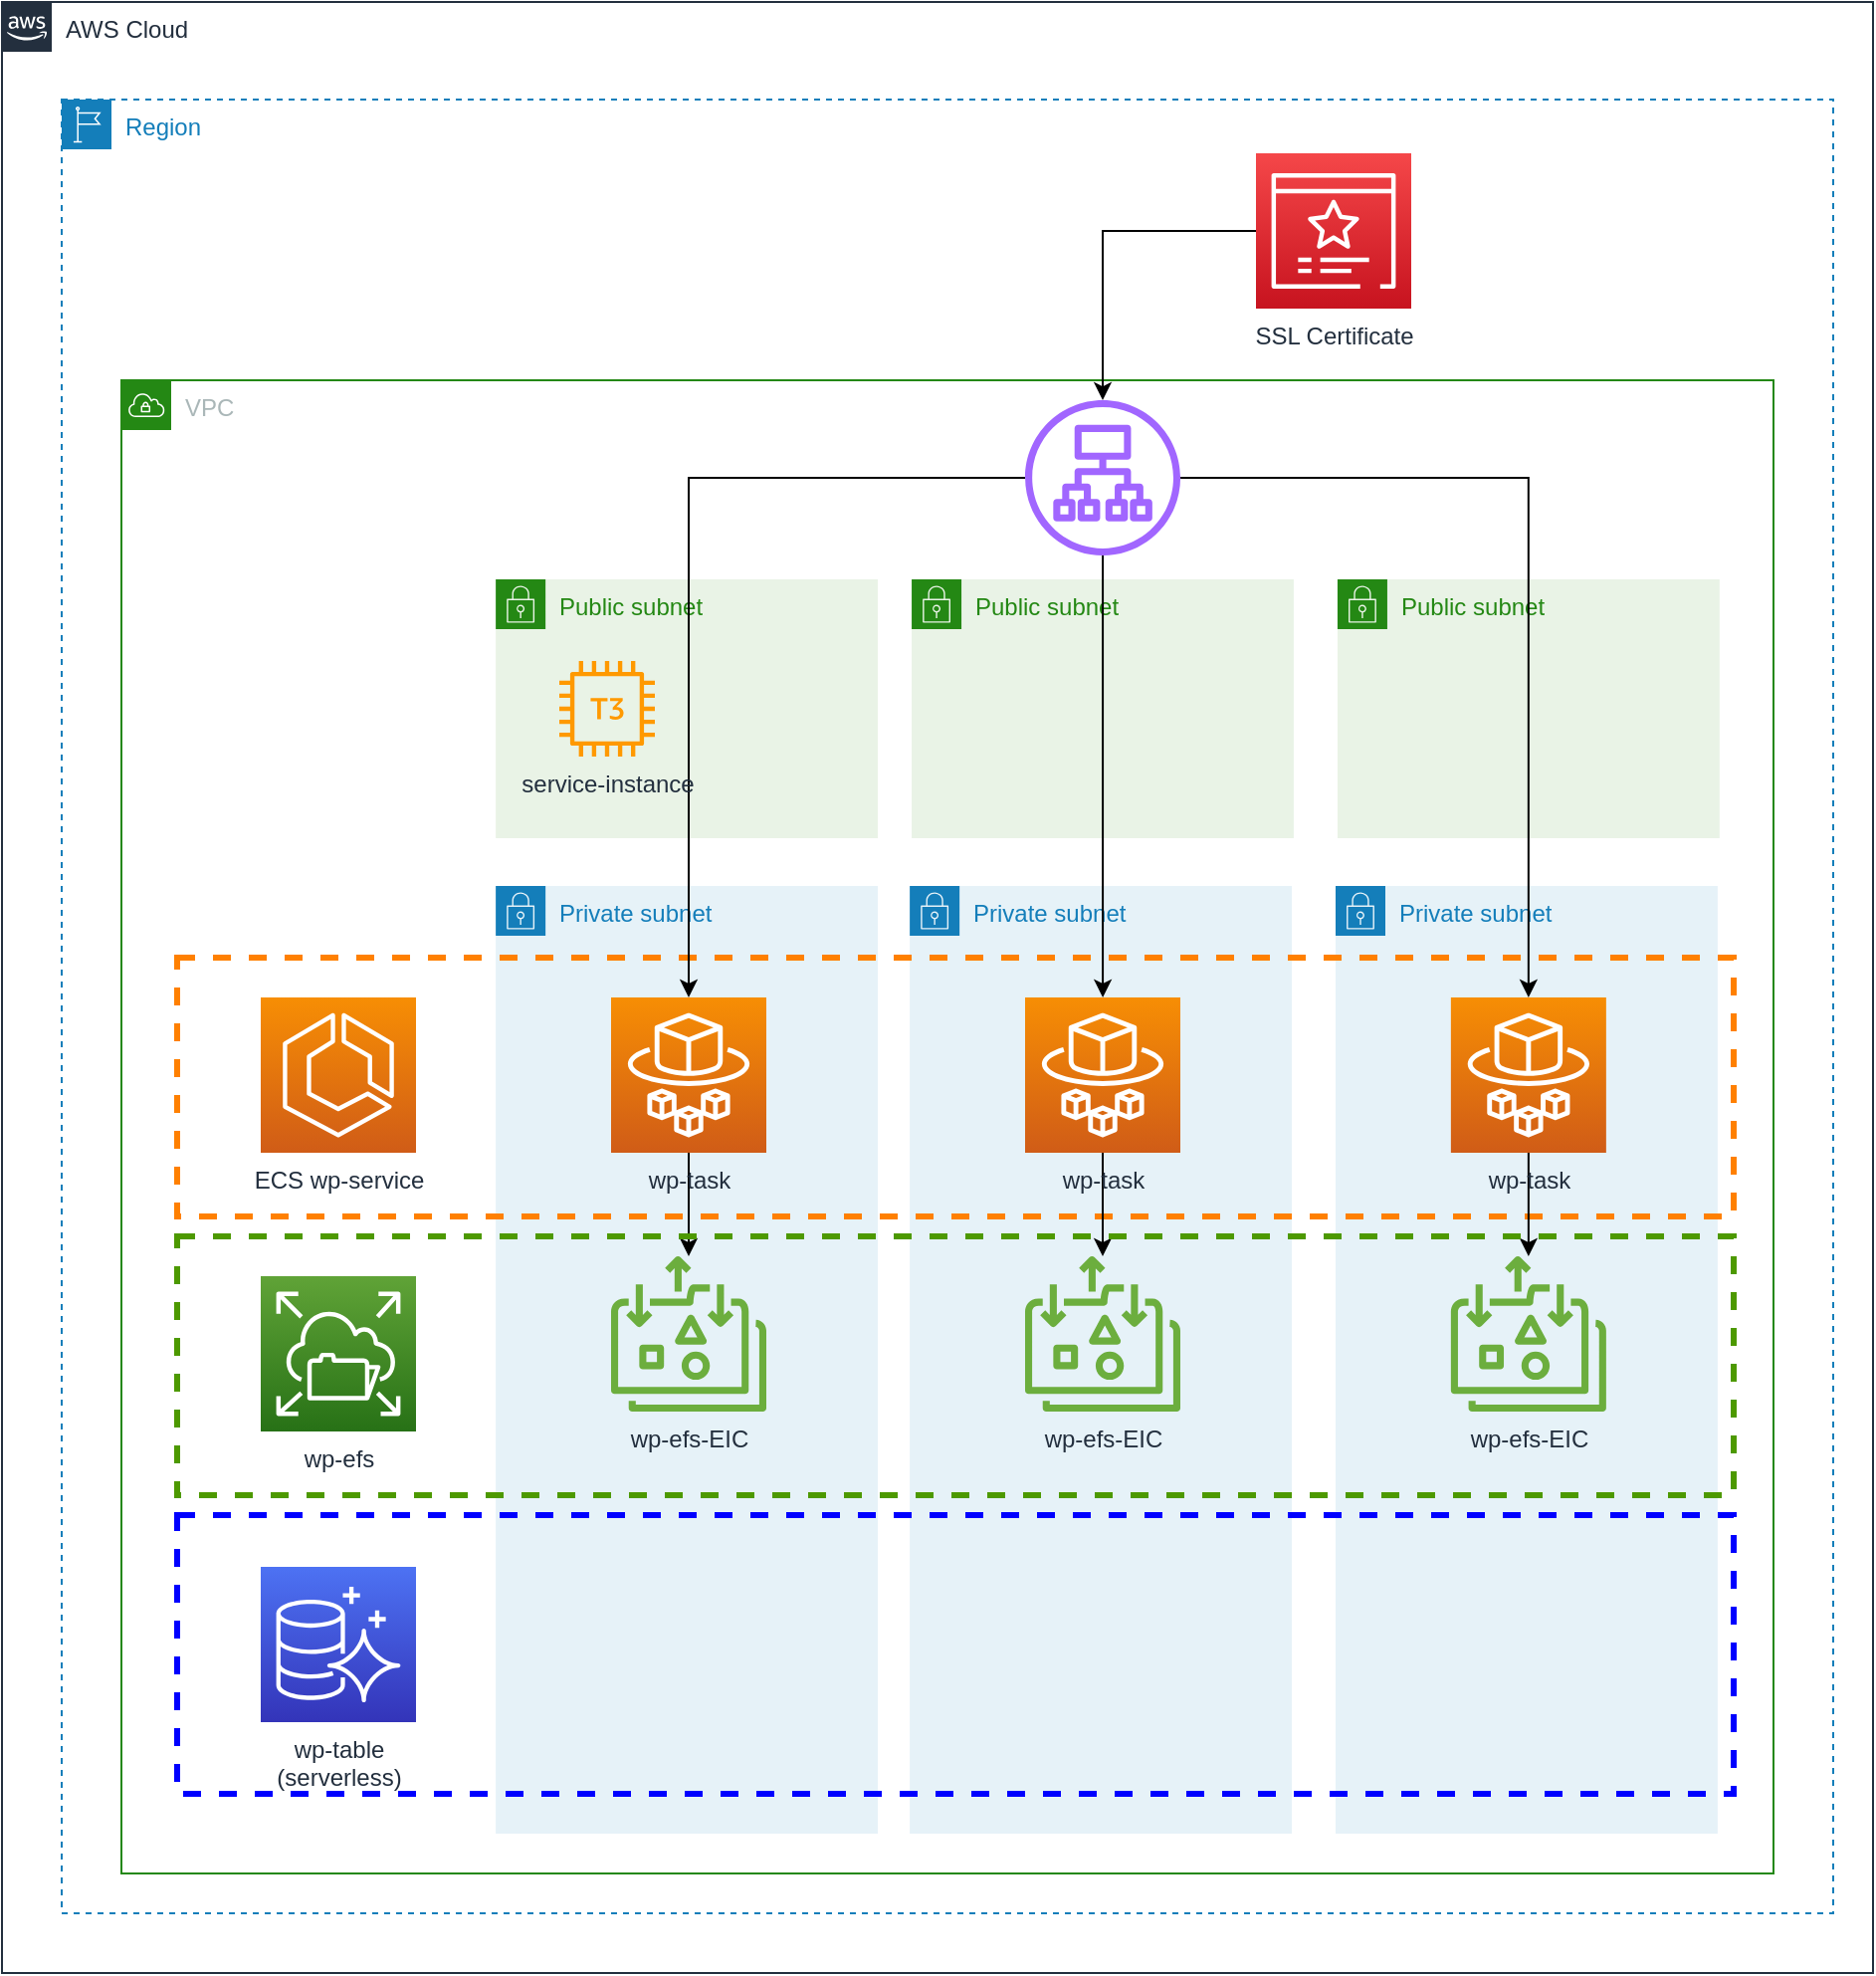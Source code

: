 <mxfile version="15.6.8" type="device"><diagram id="GF-QRkDx00suhLW93_ej" name="Page-1"><mxGraphModel dx="1351" dy="764" grid="1" gridSize="10" guides="1" tooltips="1" connect="1" arrows="1" fold="1" page="1" pageScale="1" pageWidth="827" pageHeight="1169" math="0" shadow="0"><root><mxCell id="0"/><mxCell id="1" parent="0"/><mxCell id="haqV2WYAlYL9s3ILe3M4-1" value="AWS Cloud" style="points=[[0,0],[0.25,0],[0.5,0],[0.75,0],[1,0],[1,0.25],[1,0.5],[1,0.75],[1,1],[0.75,1],[0.5,1],[0.25,1],[0,1],[0,0.75],[0,0.5],[0,0.25]];outlineConnect=0;gradientColor=none;html=1;whiteSpace=wrap;fontSize=12;fontStyle=0;shape=mxgraph.aws4.group;grIcon=mxgraph.aws4.group_aws_cloud_alt;strokeColor=#232F3E;fillColor=none;verticalAlign=top;align=left;spacingLeft=30;fontColor=#232F3E;dashed=0;" vertex="1" parent="1"><mxGeometry x="340" y="470" width="940" height="990" as="geometry"/></mxCell><mxCell id="haqV2WYAlYL9s3ILe3M4-2" value="Region" style="points=[[0,0],[0.25,0],[0.5,0],[0.75,0],[1,0],[1,0.25],[1,0.5],[1,0.75],[1,1],[0.75,1],[0.5,1],[0.25,1],[0,1],[0,0.75],[0,0.5],[0,0.25]];outlineConnect=0;gradientColor=none;html=1;whiteSpace=wrap;fontSize=12;fontStyle=0;shape=mxgraph.aws4.group;grIcon=mxgraph.aws4.group_region;strokeColor=#147EBA;fillColor=none;verticalAlign=top;align=left;spacingLeft=30;fontColor=#147EBA;dashed=1;" vertex="1" parent="1"><mxGeometry x="370" y="519" width="890" height="911" as="geometry"/></mxCell><mxCell id="haqV2WYAlYL9s3ILe3M4-41" value="VPC" style="points=[[0,0],[0.25,0],[0.5,0],[0.75,0],[1,0],[1,0.25],[1,0.5],[1,0.75],[1,1],[0.75,1],[0.5,1],[0.25,1],[0,1],[0,0.75],[0,0.5],[0,0.25]];outlineConnect=0;gradientColor=none;html=1;whiteSpace=wrap;fontSize=12;fontStyle=0;shape=mxgraph.aws4.group;grIcon=mxgraph.aws4.group_vpc;strokeColor=#248814;fillColor=none;verticalAlign=top;align=left;spacingLeft=30;fontColor=#AAB7B8;dashed=0;" vertex="1" parent="1"><mxGeometry x="400" y="660" width="830" height="750" as="geometry"/></mxCell><mxCell id="haqV2WYAlYL9s3ILe3M4-31" value="Public subnet" style="points=[[0,0],[0.25,0],[0.5,0],[0.75,0],[1,0],[1,0.25],[1,0.5],[1,0.75],[1,1],[0.75,1],[0.5,1],[0.25,1],[0,1],[0,0.75],[0,0.5],[0,0.25]];outlineConnect=0;gradientColor=none;html=1;whiteSpace=wrap;fontSize=12;fontStyle=0;shape=mxgraph.aws4.group;grIcon=mxgraph.aws4.group_security_group;grStroke=0;strokeColor=#248814;fillColor=#E9F3E6;verticalAlign=top;align=left;spacingLeft=30;fontColor=#248814;dashed=0;" vertex="1" parent="1"><mxGeometry x="1010.97" y="760" width="191.93" height="130" as="geometry"/></mxCell><mxCell id="haqV2WYAlYL9s3ILe3M4-30" value="Public subnet" style="points=[[0,0],[0.25,0],[0.5,0],[0.75,0],[1,0],[1,0.25],[1,0.5],[1,0.75],[1,1],[0.75,1],[0.5,1],[0.25,1],[0,1],[0,0.75],[0,0.5],[0,0.25]];outlineConnect=0;gradientColor=none;html=1;whiteSpace=wrap;fontSize=12;fontStyle=0;shape=mxgraph.aws4.group;grIcon=mxgraph.aws4.group_security_group;grStroke=0;strokeColor=#248814;fillColor=#E9F3E6;verticalAlign=top;align=left;spacingLeft=30;fontColor=#248814;dashed=0;" vertex="1" parent="1"><mxGeometry x="797.03" y="760" width="191.93" height="130" as="geometry"/></mxCell><mxCell id="haqV2WYAlYL9s3ILe3M4-10" value="Public subnet" style="points=[[0,0],[0.25,0],[0.5,0],[0.75,0],[1,0],[1,0.25],[1,0.5],[1,0.75],[1,1],[0.75,1],[0.5,1],[0.25,1],[0,1],[0,0.75],[0,0.5],[0,0.25]];outlineConnect=0;gradientColor=none;html=1;whiteSpace=wrap;fontSize=12;fontStyle=0;shape=mxgraph.aws4.group;grIcon=mxgraph.aws4.group_security_group;grStroke=0;strokeColor=#248814;fillColor=#E9F3E6;verticalAlign=top;align=left;spacingLeft=30;fontColor=#248814;dashed=0;" vertex="1" parent="1"><mxGeometry x="588.07" y="760" width="191.93" height="130" as="geometry"/></mxCell><mxCell id="haqV2WYAlYL9s3ILe3M4-27" value="Private subnet" style="points=[[0,0],[0.25,0],[0.5,0],[0.75,0],[1,0],[1,0.25],[1,0.5],[1,0.75],[1,1],[0.75,1],[0.5,1],[0.25,1],[0,1],[0,0.75],[0,0.5],[0,0.25]];outlineConnect=0;gradientColor=none;html=1;whiteSpace=wrap;fontSize=12;fontStyle=0;shape=mxgraph.aws4.group;grIcon=mxgraph.aws4.group_security_group;grStroke=0;strokeColor=#147EBA;fillColor=#E6F2F8;verticalAlign=top;align=left;spacingLeft=30;fontColor=#147EBA;dashed=0;" vertex="1" parent="1"><mxGeometry x="1010" y="914" width="191.93" height="476" as="geometry"/></mxCell><mxCell id="haqV2WYAlYL9s3ILe3M4-21" value="Private subnet" style="points=[[0,0],[0.25,0],[0.5,0],[0.75,0],[1,0],[1,0.25],[1,0.5],[1,0.75],[1,1],[0.75,1],[0.5,1],[0.25,1],[0,1],[0,0.75],[0,0.5],[0,0.25]];outlineConnect=0;gradientColor=none;html=1;whiteSpace=wrap;fontSize=12;fontStyle=0;shape=mxgraph.aws4.group;grIcon=mxgraph.aws4.group_security_group;grStroke=0;strokeColor=#147EBA;fillColor=#E6F2F8;verticalAlign=top;align=left;spacingLeft=30;fontColor=#147EBA;dashed=0;" vertex="1" parent="1"><mxGeometry x="796.07" y="914" width="191.93" height="476" as="geometry"/></mxCell><mxCell id="haqV2WYAlYL9s3ILe3M4-13" value="Private subnet" style="points=[[0,0],[0.25,0],[0.5,0],[0.75,0],[1,0],[1,0.25],[1,0.5],[1,0.75],[1,1],[0.75,1],[0.5,1],[0.25,1],[0,1],[0,0.75],[0,0.5],[0,0.25]];outlineConnect=0;gradientColor=none;html=1;whiteSpace=wrap;fontSize=12;fontStyle=0;shape=mxgraph.aws4.group;grIcon=mxgraph.aws4.group_security_group;grStroke=0;strokeColor=#147EBA;fillColor=#E6F2F8;verticalAlign=top;align=left;spacingLeft=30;fontColor=#147EBA;dashed=0;" vertex="1" parent="1"><mxGeometry x="588.07" y="914" width="191.93" height="476" as="geometry"/></mxCell><mxCell id="haqV2WYAlYL9s3ILe3M4-37" value="" style="rounded=0;whiteSpace=wrap;html=1;fillColor=none;dashed=1;strokeWidth=3;strokeColor=#FF8000;" vertex="1" parent="1"><mxGeometry x="428" y="950" width="782" height="130" as="geometry"/></mxCell><mxCell id="haqV2WYAlYL9s3ILe3M4-43" style="edgeStyle=orthogonalEdgeStyle;rounded=0;orthogonalLoop=1;jettySize=auto;html=1;" edge="1" parent="1" source="haqV2WYAlYL9s3ILe3M4-4" target="haqV2WYAlYL9s3ILe3M4-7"><mxGeometry relative="1" as="geometry"/></mxCell><mxCell id="haqV2WYAlYL9s3ILe3M4-44" style="edgeStyle=orthogonalEdgeStyle;rounded=0;orthogonalLoop=1;jettySize=auto;html=1;entryX=0.5;entryY=0;entryDx=0;entryDy=0;entryPerimeter=0;" edge="1" parent="1" source="haqV2WYAlYL9s3ILe3M4-4" target="haqV2WYAlYL9s3ILe3M4-28"><mxGeometry relative="1" as="geometry"/></mxCell><mxCell id="haqV2WYAlYL9s3ILe3M4-45" style="edgeStyle=orthogonalEdgeStyle;rounded=0;orthogonalLoop=1;jettySize=auto;html=1;" edge="1" parent="1" source="haqV2WYAlYL9s3ILe3M4-4" target="haqV2WYAlYL9s3ILe3M4-22"><mxGeometry relative="1" as="geometry"/></mxCell><mxCell id="haqV2WYAlYL9s3ILe3M4-4" value="" style="sketch=0;outlineConnect=0;fontColor=#232F3E;gradientColor=none;fillColor=#A166FF;strokeColor=none;dashed=0;verticalLabelPosition=bottom;verticalAlign=top;align=center;html=1;fontSize=12;fontStyle=0;aspect=fixed;pointerEvents=1;shape=mxgraph.aws4.application_load_balancer;" vertex="1" parent="1"><mxGeometry x="854.04" y="670" width="78" height="78" as="geometry"/></mxCell><mxCell id="haqV2WYAlYL9s3ILe3M4-6" value="ECS wp-service" style="sketch=0;points=[[0,0,0],[0.25,0,0],[0.5,0,0],[0.75,0,0],[1,0,0],[0,1,0],[0.25,1,0],[0.5,1,0],[0.75,1,0],[1,1,0],[0,0.25,0],[0,0.5,0],[0,0.75,0],[1,0.25,0],[1,0.5,0],[1,0.75,0]];outlineConnect=0;fontColor=#232F3E;gradientColor=#F78E04;gradientDirection=north;fillColor=#D05C17;strokeColor=#ffffff;dashed=0;verticalLabelPosition=bottom;verticalAlign=top;align=center;html=1;fontSize=12;fontStyle=0;aspect=fixed;shape=mxgraph.aws4.resourceIcon;resIcon=mxgraph.aws4.ecs;" vertex="1" parent="1"><mxGeometry x="470" y="970" width="78" height="78" as="geometry"/></mxCell><mxCell id="haqV2WYAlYL9s3ILe3M4-38" style="edgeStyle=orthogonalEdgeStyle;rounded=0;orthogonalLoop=1;jettySize=auto;html=1;" edge="1" parent="1" source="haqV2WYAlYL9s3ILe3M4-7" target="haqV2WYAlYL9s3ILe3M4-17"><mxGeometry relative="1" as="geometry"/></mxCell><mxCell id="haqV2WYAlYL9s3ILe3M4-7" value="wp-task" style="sketch=0;points=[[0,0,0],[0.25,0,0],[0.5,0,0],[0.75,0,0],[1,0,0],[0,1,0],[0.25,1,0],[0.5,1,0],[0.75,1,0],[1,1,0],[0,0.25,0],[0,0.5,0],[0,0.75,0],[1,0.25,0],[1,0.5,0],[1,0.75,0]];outlineConnect=0;fontColor=#232F3E;gradientColor=#F78E04;gradientDirection=north;fillColor=#D05C17;strokeColor=#ffffff;dashed=0;verticalLabelPosition=bottom;verticalAlign=top;align=center;html=1;fontSize=12;fontStyle=0;aspect=fixed;shape=mxgraph.aws4.resourceIcon;resIcon=mxgraph.aws4.fargate;" vertex="1" parent="1"><mxGeometry x="646" y="970" width="78" height="78" as="geometry"/></mxCell><mxCell id="haqV2WYAlYL9s3ILe3M4-42" style="edgeStyle=orthogonalEdgeStyle;rounded=0;orthogonalLoop=1;jettySize=auto;html=1;" edge="1" parent="1" source="haqV2WYAlYL9s3ILe3M4-9" target="haqV2WYAlYL9s3ILe3M4-4"><mxGeometry relative="1" as="geometry"/></mxCell><mxCell id="haqV2WYAlYL9s3ILe3M4-9" value="SSL Certificate" style="sketch=0;points=[[0,0,0],[0.25,0,0],[0.5,0,0],[0.75,0,0],[1,0,0],[0,1,0],[0.25,1,0],[0.5,1,0],[0.75,1,0],[1,1,0],[0,0.25,0],[0,0.5,0],[0,0.75,0],[1,0.25,0],[1,0.5,0],[1,0.75,0]];outlineConnect=0;fontColor=#232F3E;gradientColor=#F54749;gradientDirection=north;fillColor=#C7131F;strokeColor=#ffffff;dashed=0;verticalLabelPosition=bottom;verticalAlign=top;align=center;html=1;fontSize=12;fontStyle=0;aspect=fixed;shape=mxgraph.aws4.resourceIcon;resIcon=mxgraph.aws4.certificate_manager_3;" vertex="1" parent="1"><mxGeometry x="970" y="546" width="78" height="78" as="geometry"/></mxCell><mxCell id="haqV2WYAlYL9s3ILe3M4-16" value="wp-efs" style="sketch=0;points=[[0,0,0],[0.25,0,0],[0.5,0,0],[0.75,0,0],[1,0,0],[0,1,0],[0.25,1,0],[0.5,1,0],[0.75,1,0],[1,1,0],[0,0.25,0],[0,0.5,0],[0,0.75,0],[1,0.25,0],[1,0.5,0],[1,0.75,0]];outlineConnect=0;fontColor=#232F3E;gradientColor=#60A337;gradientDirection=north;fillColor=#277116;strokeColor=#ffffff;dashed=0;verticalLabelPosition=bottom;verticalAlign=top;align=center;html=1;fontSize=12;fontStyle=0;aspect=fixed;shape=mxgraph.aws4.resourceIcon;resIcon=mxgraph.aws4.elastic_file_system;" vertex="1" parent="1"><mxGeometry x="470.0" y="1110" width="78" height="78" as="geometry"/></mxCell><mxCell id="haqV2WYAlYL9s3ILe3M4-17" value="wp-efs-EIC" style="sketch=0;outlineConnect=0;fontColor=#232F3E;gradientColor=none;fillColor=#6CAE3E;strokeColor=none;dashed=0;verticalLabelPosition=bottom;verticalAlign=top;align=center;html=1;fontSize=12;fontStyle=0;aspect=fixed;pointerEvents=1;shape=mxgraph.aws4.elastic_file_system_standard;" vertex="1" parent="1"><mxGeometry x="646" y="1100" width="78" height="78" as="geometry"/></mxCell><mxCell id="haqV2WYAlYL9s3ILe3M4-20" value="&lt;div&gt;wp-table&lt;/div&gt;&lt;div&gt;(serverless)&lt;br&gt;&lt;/div&gt;" style="sketch=0;points=[[0,0,0],[0.25,0,0],[0.5,0,0],[0.75,0,0],[1,0,0],[0,1,0],[0.25,1,0],[0.5,1,0],[0.75,1,0],[1,1,0],[0,0.25,0],[0,0.5,0],[0,0.75,0],[1,0.25,0],[1,0.5,0],[1,0.75,0]];outlineConnect=0;fontColor=#232F3E;gradientColor=#4D72F3;gradientDirection=north;fillColor=#3334B9;strokeColor=#ffffff;dashed=0;verticalLabelPosition=bottom;verticalAlign=top;align=center;html=1;fontSize=12;fontStyle=0;aspect=fixed;shape=mxgraph.aws4.resourceIcon;resIcon=mxgraph.aws4.aurora;" vertex="1" parent="1"><mxGeometry x="470" y="1256" width="78" height="78" as="geometry"/></mxCell><mxCell id="haqV2WYAlYL9s3ILe3M4-39" style="edgeStyle=orthogonalEdgeStyle;rounded=0;orthogonalLoop=1;jettySize=auto;html=1;" edge="1" parent="1" source="haqV2WYAlYL9s3ILe3M4-22" target="haqV2WYAlYL9s3ILe3M4-23"><mxGeometry relative="1" as="geometry"/></mxCell><mxCell id="haqV2WYAlYL9s3ILe3M4-22" value="wp-task" style="sketch=0;points=[[0,0,0],[0.25,0,0],[0.5,0,0],[0.75,0,0],[1,0,0],[0,1,0],[0.25,1,0],[0.5,1,0],[0.75,1,0],[1,1,0],[0,0.25,0],[0,0.5,0],[0,0.75,0],[1,0.25,0],[1,0.5,0],[1,0.75,0]];outlineConnect=0;fontColor=#232F3E;gradientColor=#F78E04;gradientDirection=north;fillColor=#D05C17;strokeColor=#ffffff;dashed=0;verticalLabelPosition=bottom;verticalAlign=top;align=center;html=1;fontSize=12;fontStyle=0;aspect=fixed;shape=mxgraph.aws4.resourceIcon;resIcon=mxgraph.aws4.fargate;" vertex="1" parent="1"><mxGeometry x="854" y="970" width="78" height="78" as="geometry"/></mxCell><mxCell id="haqV2WYAlYL9s3ILe3M4-23" value="wp-efs-EIC" style="sketch=0;outlineConnect=0;fontColor=#232F3E;gradientColor=none;fillColor=#6CAE3E;strokeColor=none;dashed=0;verticalLabelPosition=bottom;verticalAlign=top;align=center;html=1;fontSize=12;fontStyle=0;aspect=fixed;pointerEvents=1;shape=mxgraph.aws4.elastic_file_system_standard;" vertex="1" parent="1"><mxGeometry x="854" y="1100" width="78" height="78" as="geometry"/></mxCell><mxCell id="haqV2WYAlYL9s3ILe3M4-40" style="edgeStyle=orthogonalEdgeStyle;rounded=0;orthogonalLoop=1;jettySize=auto;html=1;" edge="1" parent="1" source="haqV2WYAlYL9s3ILe3M4-28" target="haqV2WYAlYL9s3ILe3M4-29"><mxGeometry relative="1" as="geometry"/></mxCell><mxCell id="haqV2WYAlYL9s3ILe3M4-28" value="wp-task" style="sketch=0;points=[[0,0,0],[0.25,0,0],[0.5,0,0],[0.75,0,0],[1,0,0],[0,1,0],[0.25,1,0],[0.5,1,0],[0.75,1,0],[1,1,0],[0,0.25,0],[0,0.5,0],[0,0.75,0],[1,0.25,0],[1,0.5,0],[1,0.75,0]];outlineConnect=0;fontColor=#232F3E;gradientColor=#F78E04;gradientDirection=north;fillColor=#D05C17;strokeColor=#ffffff;dashed=0;verticalLabelPosition=bottom;verticalAlign=top;align=center;html=1;fontSize=12;fontStyle=0;aspect=fixed;shape=mxgraph.aws4.resourceIcon;resIcon=mxgraph.aws4.fargate;" vertex="1" parent="1"><mxGeometry x="1067.93" y="970" width="78" height="78" as="geometry"/></mxCell><mxCell id="haqV2WYAlYL9s3ILe3M4-29" value="wp-efs-EIC" style="sketch=0;outlineConnect=0;fontColor=#232F3E;gradientColor=none;fillColor=#6CAE3E;strokeColor=none;dashed=0;verticalLabelPosition=bottom;verticalAlign=top;align=center;html=1;fontSize=12;fontStyle=0;aspect=fixed;pointerEvents=1;shape=mxgraph.aws4.elastic_file_system_standard;" vertex="1" parent="1"><mxGeometry x="1067.93" y="1100" width="78" height="78" as="geometry"/></mxCell><mxCell id="haqV2WYAlYL9s3ILe3M4-46" value="" style="rounded=0;whiteSpace=wrap;html=1;fillColor=none;dashed=1;strokeWidth=3;strokeColor=#4D9900;" vertex="1" parent="1"><mxGeometry x="428" y="1090" width="782" height="130" as="geometry"/></mxCell><mxCell id="haqV2WYAlYL9s3ILe3M4-47" value="" style="rounded=0;whiteSpace=wrap;html=1;fillColor=none;dashed=1;strokeWidth=3;strokeColor=#0000FF;" vertex="1" parent="1"><mxGeometry x="428" y="1230" width="782" height="140" as="geometry"/></mxCell><mxCell id="haqV2WYAlYL9s3ILe3M4-32" value="service-instance" style="sketch=0;outlineConnect=0;fontColor=#232F3E;gradientColor=none;fillColor=#FF9900;strokeColor=none;dashed=0;verticalLabelPosition=bottom;verticalAlign=top;align=center;html=1;fontSize=12;fontStyle=0;aspect=fixed;pointerEvents=1;shape=mxgraph.aws4.t3_instance;" vertex="1" parent="1"><mxGeometry x="620" y="801" width="48" height="48" as="geometry"/></mxCell></root></mxGraphModel></diagram></mxfile>
